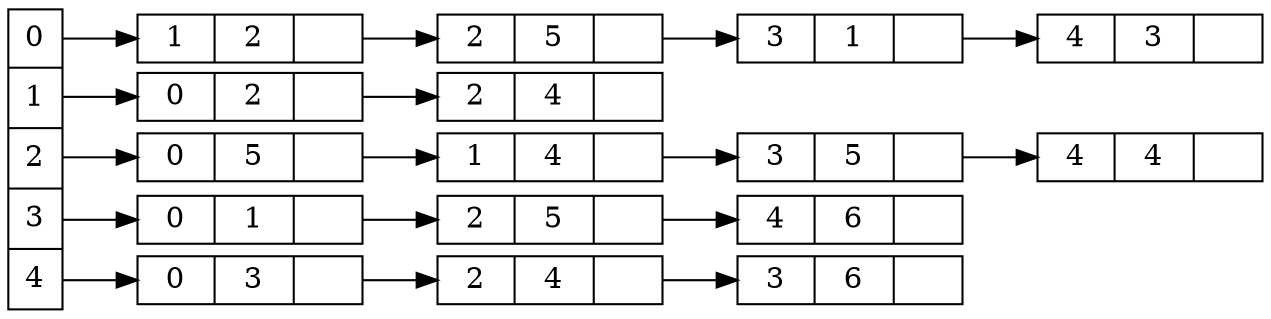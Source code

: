 digraph adj{
rankdir=LR
nodesep=0
	nodesep=.05;
	rankdir=LR;
	node [shape=record, width=.1, height=.1 ];
	node0 [label = " <f0> 0 | <f1> 1 | <f2> 2 | <f3> 3 | <f4> 4 ", height=2.0 ];
	node [width = 1.5];
	node1 [label = "{<p> 1 | 2 | <n> }"];
	node0:f0 -> node1:p;
	node2 [label = "{<p> 2 | 5 | <n> }"];
	node1:n -> node2:p;
	node3 [label = "{<p> 3 | 1 | <n> }"];
	node2:n -> node3:p;
	node4 [label = "{<p> 4 | 3 | <n> }"];
	node3:n -> node4:p;
	node5 [label = "{<p> 0 | 2 | <n> }"];
	node0:f1 -> node5:p;
	node6 [label = "{<p> 2 | 4 | <n> }"];
	node5:n -> node6:p;
	node7 [label = "{<p> 0 | 5 | <n> }"];
	node0:f2 -> node7:p;
	node8 [label = "{<p> 1 | 4 | <n> }"];
	node7:n -> node8:p;
	node9 [label = "{<p> 3 | 5 | <n> }"];
	node8:n -> node9:p;
	node10 [label = "{<p> 4 | 4 | <n> }"];
	node9:n -> node10:p;
	node11 [label = "{<p> 0 | 1 | <n> }"];
	node0:f3 -> node11:p;
	node12 [label = "{<p> 2 | 5 | <n> }"];
	node11:n -> node12:p;
	node13 [label = "{<p> 4 | 6 | <n> }"];
	node12:n -> node13:p;
	node14 [label = "{<p> 0 | 3 | <n> }"];
	node0:f4 -> node14:p;
	node15 [label = "{<p> 2 | 4 | <n> }"];
	node14:n -> node15:p;
	node16 [label = "{<p> 3 | 6 | <n> }"];
	node15:n -> node16:p;
}
